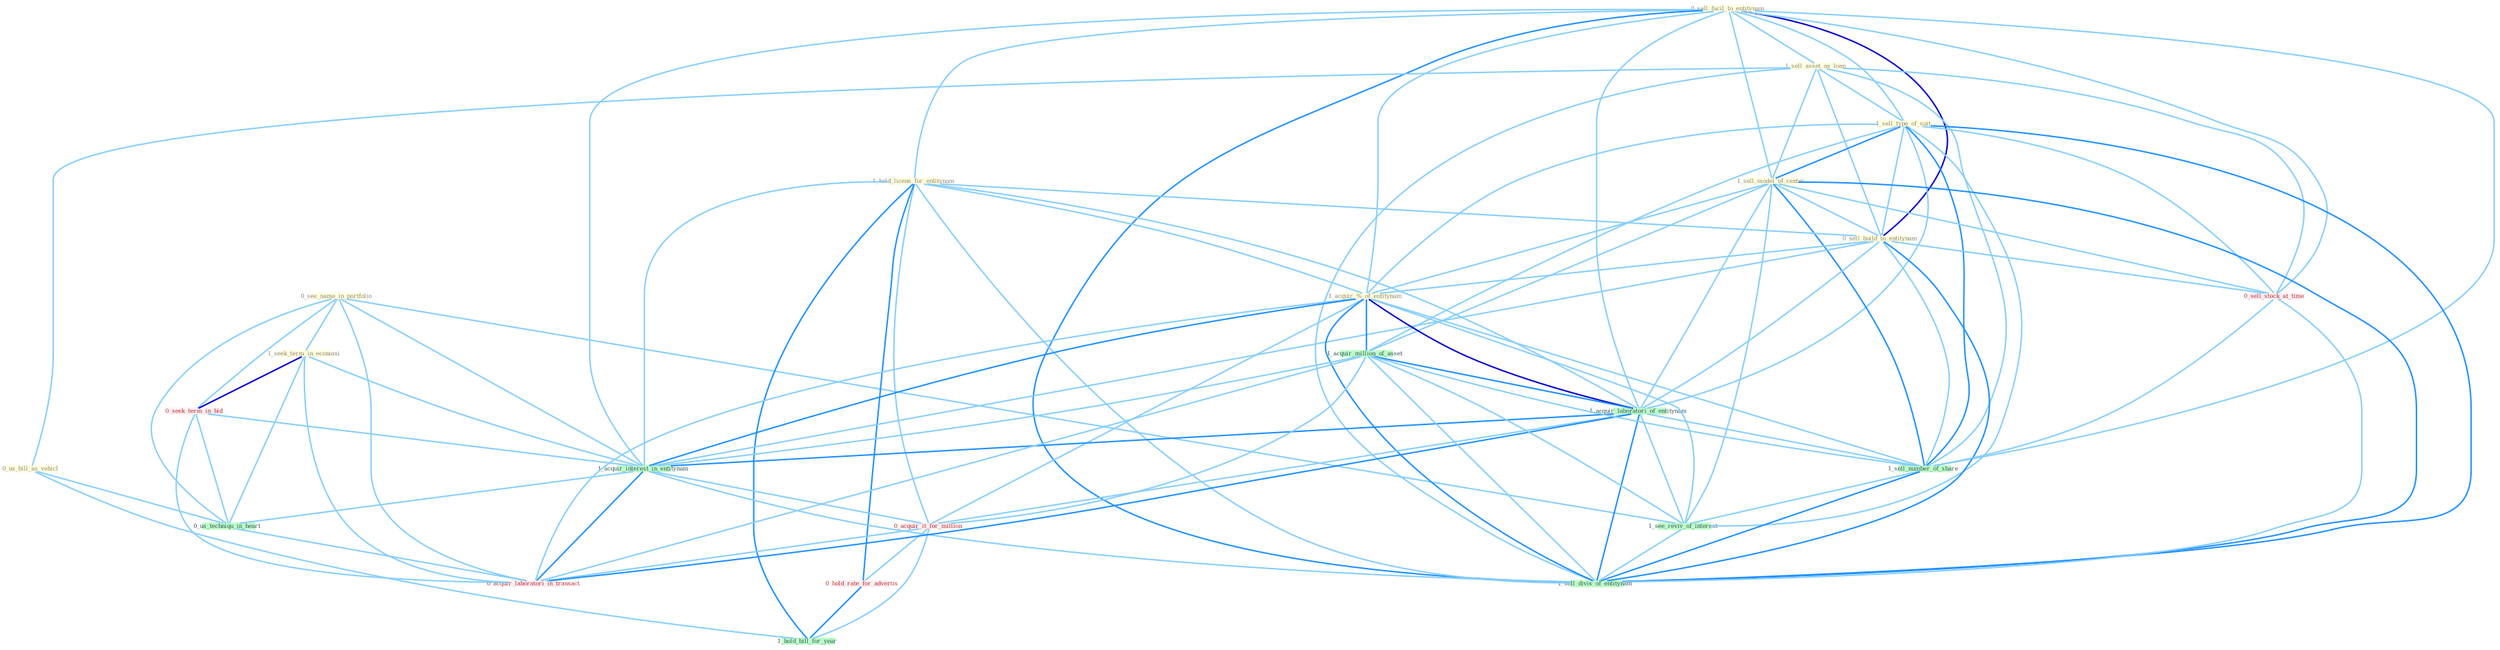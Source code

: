 Graph G{ 
    node
    [shape=polygon,style=filled,width=.5,height=.06,color="#BDFCC9",fixedsize=true,fontsize=4,
    fontcolor="#2f4f4f"];
    {node
    [color="#ffffe0", fontcolor="#8b7d6b"] "0_see_name_in_portfolio " "0_sell_facil_to_entitynam " "1_sell_asset_as_loan " "1_sell_type_of_suit " "0_us_bill_as_vehicl " "1_seek_term_in_economi " "1_sell_model_of_center " "1_hold_licens_for_entitynam " "0_sell_build_to_entitynam " "1_acquir_%_of_entitynam "}
{node [color="#fff0f5", fontcolor="#b22222"] "0_seek_term_in_bid " "0_acquir_it_for_million " "0_hold_rate_for_advertis " "0_acquir_laboratori_in_transact " "0_sell_stock_at_time "}
edge [color="#B0E2FF"];

	"0_see_name_in_portfolio " -- "1_seek_term_in_economi " [w="1", color="#87cefa" ];
	"0_see_name_in_portfolio " -- "0_seek_term_in_bid " [w="1", color="#87cefa" ];
	"0_see_name_in_portfolio " -- "1_acquir_interest_in_entitynam " [w="1", color="#87cefa" ];
	"0_see_name_in_portfolio " -- "0_us_techniqu_in_heart " [w="1", color="#87cefa" ];
	"0_see_name_in_portfolio " -- "0_acquir_laboratori_in_transact " [w="1", color="#87cefa" ];
	"0_see_name_in_portfolio " -- "1_see_reviv_of_interest " [w="1", color="#87cefa" ];
	"0_sell_facil_to_entitynam " -- "1_sell_asset_as_loan " [w="1", color="#87cefa" ];
	"0_sell_facil_to_entitynam " -- "1_sell_type_of_suit " [w="1", color="#87cefa" ];
	"0_sell_facil_to_entitynam " -- "1_sell_model_of_center " [w="1", color="#87cefa" ];
	"0_sell_facil_to_entitynam " -- "1_hold_licens_for_entitynam " [w="1", color="#87cefa" ];
	"0_sell_facil_to_entitynam " -- "0_sell_build_to_entitynam " [w="3", color="#0000cd" , len=0.6];
	"0_sell_facil_to_entitynam " -- "1_acquir_%_of_entitynam " [w="1", color="#87cefa" ];
	"0_sell_facil_to_entitynam " -- "1_acquir_laboratori_of_entitynam " [w="1", color="#87cefa" ];
	"0_sell_facil_to_entitynam " -- "1_acquir_interest_in_entitynam " [w="1", color="#87cefa" ];
	"0_sell_facil_to_entitynam " -- "0_sell_stock_at_time " [w="1", color="#87cefa" ];
	"0_sell_facil_to_entitynam " -- "1_sell_number_of_share " [w="1", color="#87cefa" ];
	"0_sell_facil_to_entitynam " -- "1_sell_divis_of_entitynam " [w="2", color="#1e90ff" , len=0.8];
	"1_sell_asset_as_loan " -- "1_sell_type_of_suit " [w="1", color="#87cefa" ];
	"1_sell_asset_as_loan " -- "0_us_bill_as_vehicl " [w="1", color="#87cefa" ];
	"1_sell_asset_as_loan " -- "1_sell_model_of_center " [w="1", color="#87cefa" ];
	"1_sell_asset_as_loan " -- "0_sell_build_to_entitynam " [w="1", color="#87cefa" ];
	"1_sell_asset_as_loan " -- "0_sell_stock_at_time " [w="1", color="#87cefa" ];
	"1_sell_asset_as_loan " -- "1_sell_number_of_share " [w="1", color="#87cefa" ];
	"1_sell_asset_as_loan " -- "1_sell_divis_of_entitynam " [w="1", color="#87cefa" ];
	"1_sell_type_of_suit " -- "1_sell_model_of_center " [w="2", color="#1e90ff" , len=0.8];
	"1_sell_type_of_suit " -- "0_sell_build_to_entitynam " [w="1", color="#87cefa" ];
	"1_sell_type_of_suit " -- "1_acquir_%_of_entitynam " [w="1", color="#87cefa" ];
	"1_sell_type_of_suit " -- "1_acquir_million_of_asset " [w="1", color="#87cefa" ];
	"1_sell_type_of_suit " -- "1_acquir_laboratori_of_entitynam " [w="1", color="#87cefa" ];
	"1_sell_type_of_suit " -- "0_sell_stock_at_time " [w="1", color="#87cefa" ];
	"1_sell_type_of_suit " -- "1_sell_number_of_share " [w="2", color="#1e90ff" , len=0.8];
	"1_sell_type_of_suit " -- "1_see_reviv_of_interest " [w="1", color="#87cefa" ];
	"1_sell_type_of_suit " -- "1_sell_divis_of_entitynam " [w="2", color="#1e90ff" , len=0.8];
	"0_us_bill_as_vehicl " -- "0_us_techniqu_in_heart " [w="1", color="#87cefa" ];
	"0_us_bill_as_vehicl " -- "1_hold_bill_for_year " [w="1", color="#87cefa" ];
	"1_seek_term_in_economi " -- "0_seek_term_in_bid " [w="3", color="#0000cd" , len=0.6];
	"1_seek_term_in_economi " -- "1_acquir_interest_in_entitynam " [w="1", color="#87cefa" ];
	"1_seek_term_in_economi " -- "0_us_techniqu_in_heart " [w="1", color="#87cefa" ];
	"1_seek_term_in_economi " -- "0_acquir_laboratori_in_transact " [w="1", color="#87cefa" ];
	"1_sell_model_of_center " -- "0_sell_build_to_entitynam " [w="1", color="#87cefa" ];
	"1_sell_model_of_center " -- "1_acquir_%_of_entitynam " [w="1", color="#87cefa" ];
	"1_sell_model_of_center " -- "1_acquir_million_of_asset " [w="1", color="#87cefa" ];
	"1_sell_model_of_center " -- "1_acquir_laboratori_of_entitynam " [w="1", color="#87cefa" ];
	"1_sell_model_of_center " -- "0_sell_stock_at_time " [w="1", color="#87cefa" ];
	"1_sell_model_of_center " -- "1_sell_number_of_share " [w="2", color="#1e90ff" , len=0.8];
	"1_sell_model_of_center " -- "1_see_reviv_of_interest " [w="1", color="#87cefa" ];
	"1_sell_model_of_center " -- "1_sell_divis_of_entitynam " [w="2", color="#1e90ff" , len=0.8];
	"1_hold_licens_for_entitynam " -- "0_sell_build_to_entitynam " [w="1", color="#87cefa" ];
	"1_hold_licens_for_entitynam " -- "1_acquir_%_of_entitynam " [w="1", color="#87cefa" ];
	"1_hold_licens_for_entitynam " -- "1_acquir_laboratori_of_entitynam " [w="1", color="#87cefa" ];
	"1_hold_licens_for_entitynam " -- "1_acquir_interest_in_entitynam " [w="1", color="#87cefa" ];
	"1_hold_licens_for_entitynam " -- "0_acquir_it_for_million " [w="1", color="#87cefa" ];
	"1_hold_licens_for_entitynam " -- "0_hold_rate_for_advertis " [w="2", color="#1e90ff" , len=0.8];
	"1_hold_licens_for_entitynam " -- "1_hold_bill_for_year " [w="2", color="#1e90ff" , len=0.8];
	"1_hold_licens_for_entitynam " -- "1_sell_divis_of_entitynam " [w="1", color="#87cefa" ];
	"0_sell_build_to_entitynam " -- "1_acquir_%_of_entitynam " [w="1", color="#87cefa" ];
	"0_sell_build_to_entitynam " -- "1_acquir_laboratori_of_entitynam " [w="1", color="#87cefa" ];
	"0_sell_build_to_entitynam " -- "1_acquir_interest_in_entitynam " [w="1", color="#87cefa" ];
	"0_sell_build_to_entitynam " -- "0_sell_stock_at_time " [w="1", color="#87cefa" ];
	"0_sell_build_to_entitynam " -- "1_sell_number_of_share " [w="1", color="#87cefa" ];
	"0_sell_build_to_entitynam " -- "1_sell_divis_of_entitynam " [w="2", color="#1e90ff" , len=0.8];
	"1_acquir_%_of_entitynam " -- "1_acquir_million_of_asset " [w="2", color="#1e90ff" , len=0.8];
	"1_acquir_%_of_entitynam " -- "1_acquir_laboratori_of_entitynam " [w="3", color="#0000cd" , len=0.6];
	"1_acquir_%_of_entitynam " -- "1_acquir_interest_in_entitynam " [w="2", color="#1e90ff" , len=0.8];
	"1_acquir_%_of_entitynam " -- "0_acquir_it_for_million " [w="1", color="#87cefa" ];
	"1_acquir_%_of_entitynam " -- "0_acquir_laboratori_in_transact " [w="1", color="#87cefa" ];
	"1_acquir_%_of_entitynam " -- "1_sell_number_of_share " [w="1", color="#87cefa" ];
	"1_acquir_%_of_entitynam " -- "1_see_reviv_of_interest " [w="1", color="#87cefa" ];
	"1_acquir_%_of_entitynam " -- "1_sell_divis_of_entitynam " [w="2", color="#1e90ff" , len=0.8];
	"1_acquir_million_of_asset " -- "1_acquir_laboratori_of_entitynam " [w="2", color="#1e90ff" , len=0.8];
	"1_acquir_million_of_asset " -- "1_acquir_interest_in_entitynam " [w="1", color="#87cefa" ];
	"1_acquir_million_of_asset " -- "0_acquir_it_for_million " [w="1", color="#87cefa" ];
	"1_acquir_million_of_asset " -- "0_acquir_laboratori_in_transact " [w="1", color="#87cefa" ];
	"1_acquir_million_of_asset " -- "1_sell_number_of_share " [w="1", color="#87cefa" ];
	"1_acquir_million_of_asset " -- "1_see_reviv_of_interest " [w="1", color="#87cefa" ];
	"1_acquir_million_of_asset " -- "1_sell_divis_of_entitynam " [w="1", color="#87cefa" ];
	"1_acquir_laboratori_of_entitynam " -- "1_acquir_interest_in_entitynam " [w="2", color="#1e90ff" , len=0.8];
	"1_acquir_laboratori_of_entitynam " -- "0_acquir_it_for_million " [w="1", color="#87cefa" ];
	"1_acquir_laboratori_of_entitynam " -- "0_acquir_laboratori_in_transact " [w="2", color="#1e90ff" , len=0.8];
	"1_acquir_laboratori_of_entitynam " -- "1_sell_number_of_share " [w="1", color="#87cefa" ];
	"1_acquir_laboratori_of_entitynam " -- "1_see_reviv_of_interest " [w="1", color="#87cefa" ];
	"1_acquir_laboratori_of_entitynam " -- "1_sell_divis_of_entitynam " [w="2", color="#1e90ff" , len=0.8];
	"0_seek_term_in_bid " -- "1_acquir_interest_in_entitynam " [w="1", color="#87cefa" ];
	"0_seek_term_in_bid " -- "0_us_techniqu_in_heart " [w="1", color="#87cefa" ];
	"0_seek_term_in_bid " -- "0_acquir_laboratori_in_transact " [w="1", color="#87cefa" ];
	"1_acquir_interest_in_entitynam " -- "0_us_techniqu_in_heart " [w="1", color="#87cefa" ];
	"1_acquir_interest_in_entitynam " -- "0_acquir_it_for_million " [w="1", color="#87cefa" ];
	"1_acquir_interest_in_entitynam " -- "0_acquir_laboratori_in_transact " [w="2", color="#1e90ff" , len=0.8];
	"1_acquir_interest_in_entitynam " -- "1_sell_divis_of_entitynam " [w="1", color="#87cefa" ];
	"0_us_techniqu_in_heart " -- "0_acquir_laboratori_in_transact " [w="1", color="#87cefa" ];
	"0_acquir_it_for_million " -- "0_hold_rate_for_advertis " [w="1", color="#87cefa" ];
	"0_acquir_it_for_million " -- "0_acquir_laboratori_in_transact " [w="1", color="#87cefa" ];
	"0_acquir_it_for_million " -- "1_hold_bill_for_year " [w="1", color="#87cefa" ];
	"0_hold_rate_for_advertis " -- "1_hold_bill_for_year " [w="2", color="#1e90ff" , len=0.8];
	"0_sell_stock_at_time " -- "1_sell_number_of_share " [w="1", color="#87cefa" ];
	"0_sell_stock_at_time " -- "1_sell_divis_of_entitynam " [w="1", color="#87cefa" ];
	"1_sell_number_of_share " -- "1_see_reviv_of_interest " [w="1", color="#87cefa" ];
	"1_sell_number_of_share " -- "1_sell_divis_of_entitynam " [w="2", color="#1e90ff" , len=0.8];
	"1_see_reviv_of_interest " -- "1_sell_divis_of_entitynam " [w="1", color="#87cefa" ];
}